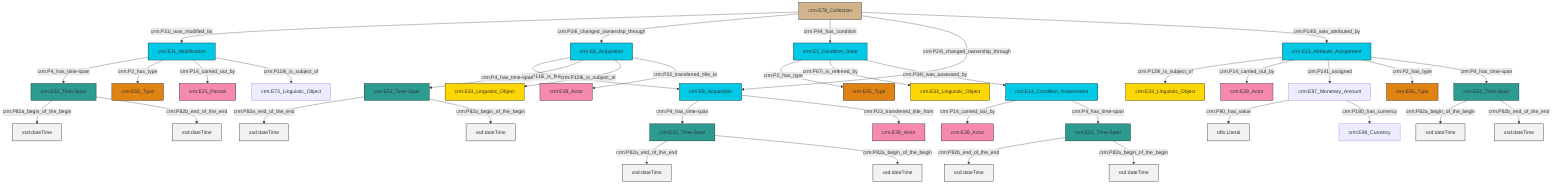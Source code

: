 graph TD
classDef Literal fill:#f2f2f2,stroke:#000000;
classDef CRM_Entity fill:#FFFFFF,stroke:#000000;
classDef Temporal_Entity fill:#00C9E6, stroke:#000000;
classDef Type fill:#E18312, stroke:#000000;
classDef Time-Span fill:#2C9C91, stroke:#000000;
classDef Appellation fill:#FFEB7F, stroke:#000000;
classDef Place fill:#008836, stroke:#000000;
classDef Persistent_Item fill:#B266B2, stroke:#000000;
classDef Conceptual_Object fill:#FFD700, stroke:#000000;
classDef Physical_Thing fill:#D2B48C, stroke:#000000;
classDef Actor fill:#f58aad, stroke:#000000;
classDef PC_Classes fill:#4ce600, stroke:#000000;
classDef Multi fill:#cccccc,stroke:#000000;

2["crm:E13_Attribute_Assignment"]:::Temporal_Entity -->|crm:P129i_is_subject_of| 3["crm:E33_Linguistic_Object"]:::Conceptual_Object
0["crm:E52_Time-Span"]:::Time-Span -->|crm:P82a_begin_of_the_begin| 8[xsd:dateTime]:::Literal
2["crm:E13_Attribute_Assignment"]:::Temporal_Entity -->|crm:P14_carried_out_by| 9["crm:E39_Actor"]:::Actor
10["crm:E8_Acquisition"]:::Temporal_Entity -->|crm:P115i_is_finished_by| 11["crm:E8_Acquisition"]:::Temporal_Entity
17["crm:E52_Time-Span"]:::Time-Span -->|crm:P82a_end_of_the_end| 18[xsd:dateTime]:::Literal
12["crm:E78_Collection"]:::Physical_Thing -->|crm:P31i_was_modified_by| 19["crm:E11_Modification"]:::Temporal_Entity
2["crm:E13_Attribute_Assignment"]:::Temporal_Entity -->|crm:P141_assigned| 22["crm:E97_Monetary_Amount"]:::Default
25["crm:E3_Condition_State"]:::Temporal_Entity -->|crm:P2_has_type| 26["crm:E55_Type"]:::Type
17["crm:E52_Time-Span"]:::Time-Span -->|crm:P82a_begin_of_the_begin| 33[xsd:dateTime]:::Literal
11["crm:E8_Acquisition"]:::Temporal_Entity -->|crm:P4_has_time-span| 6["crm:E52_Time-Span"]:::Time-Span
12["crm:E78_Collection"]:::Physical_Thing -->|crm:P24i_changed_ownership_through| 10["crm:E8_Acquisition"]:::Temporal_Entity
19["crm:E11_Modification"]:::Temporal_Entity -->|crm:P4_has_time-span| 36["crm:E52_Time-Span"]:::Time-Span
37["crm:E14_Condition_Assessment"]:::Temporal_Entity -->|crm:P14_carried_out_by| 4["crm:E39_Actor"]:::Actor
10["crm:E8_Acquisition"]:::Temporal_Entity -->|crm:P4_has_time-span| 17["crm:E52_Time-Span"]:::Time-Span
25["crm:E3_Condition_State"]:::Temporal_Entity -->|crm:P67i_is_referred_by| 39["crm:E33_Linguistic_Object"]:::Conceptual_Object
12["crm:E78_Collection"]:::Physical_Thing -->|crm:P44_has_condition| 25["crm:E3_Condition_State"]:::Temporal_Entity
22["crm:E97_Monetary_Amount"]:::Default -->|crm:P90_has_value| 41[rdfs:Literal]:::Literal
19["crm:E11_Modification"]:::Temporal_Entity -->|crm:P2_has_type| 42["crm:E55_Type"]:::Type
2["crm:E13_Attribute_Assignment"]:::Temporal_Entity -->|crm:P2_has_type| 43["crm:E55_Type"]:::Type
12["crm:E78_Collection"]:::Physical_Thing -->|crm:P24i_changed_ownership_through| 11["crm:E8_Acquisition"]:::Temporal_Entity
36["crm:E52_Time-Span"]:::Time-Span -->|crm:P82a_begin_of_the_begin| 45[xsd:dateTime]:::Literal
12["crm:E78_Collection"]:::Physical_Thing -->|crm:P140i_was_attributed_by| 2["crm:E13_Attribute_Assignment"]:::Temporal_Entity
36["crm:E52_Time-Span"]:::Time-Span -->|crm:P82b_end_of_the_end| 50[xsd:dateTime]:::Literal
11["crm:E8_Acquisition"]:::Temporal_Entity -->|crm:P23_transferred_title_from| 27["crm:E39_Actor"]:::Actor
19["crm:E11_Modification"]:::Temporal_Entity -->|crm:P14_carried_out_by| 29["crm:E21_Person"]:::Actor
6["crm:E52_Time-Span"]:::Time-Span -->|crm:P82a_end_of_the_end| 51[xsd:dateTime]:::Literal
52["crm:E52_Time-Span"]:::Time-Span -->|crm:P82b_end_of_the_end| 53[xsd:dateTime]:::Literal
10["crm:E8_Acquisition"]:::Temporal_Entity -->|crm:P129i_is_subject_of| 34["crm:E33_Linguistic_Object"]:::Conceptual_Object
6["crm:E52_Time-Span"]:::Time-Span -->|crm:P82a_begin_of_the_begin| 56[xsd:dateTime]:::Literal
25["crm:E3_Condition_State"]:::Temporal_Entity -->|crm:P34i_was_assessed_by| 37["crm:E14_Condition_Assessment"]:::Temporal_Entity
19["crm:E11_Modification"]:::Temporal_Entity -->|crm:P119i_is_subject_of| 14["crm:E73_Linguistic_Object"]:::Default
0["crm:E52_Time-Span"]:::Time-Span -->|crm:P82b_end_of_the_end| 58[xsd:dateTime]:::Literal
37["crm:E14_Condition_Assessment"]:::Temporal_Entity -->|crm:P4_has_time-span| 52["crm:E52_Time-Span"]:::Time-Span
2["crm:E13_Attribute_Assignment"]:::Temporal_Entity -->|crm:P4_has_time-span| 0["crm:E52_Time-Span"]:::Time-Span
10["crm:E8_Acquisition"]:::Temporal_Entity -->|crm:P22_transferred_title_to| 31["crm:E39_Actor"]:::Actor
22["crm:E97_Monetary_Amount"]:::Default -->|crm:P180_has_currency| 20["crm:E98_Currency"]:::Default
52["crm:E52_Time-Span"]:::Time-Span -->|crm:P82a_begin_of_the_begin| 62[xsd:dateTime]:::Literal